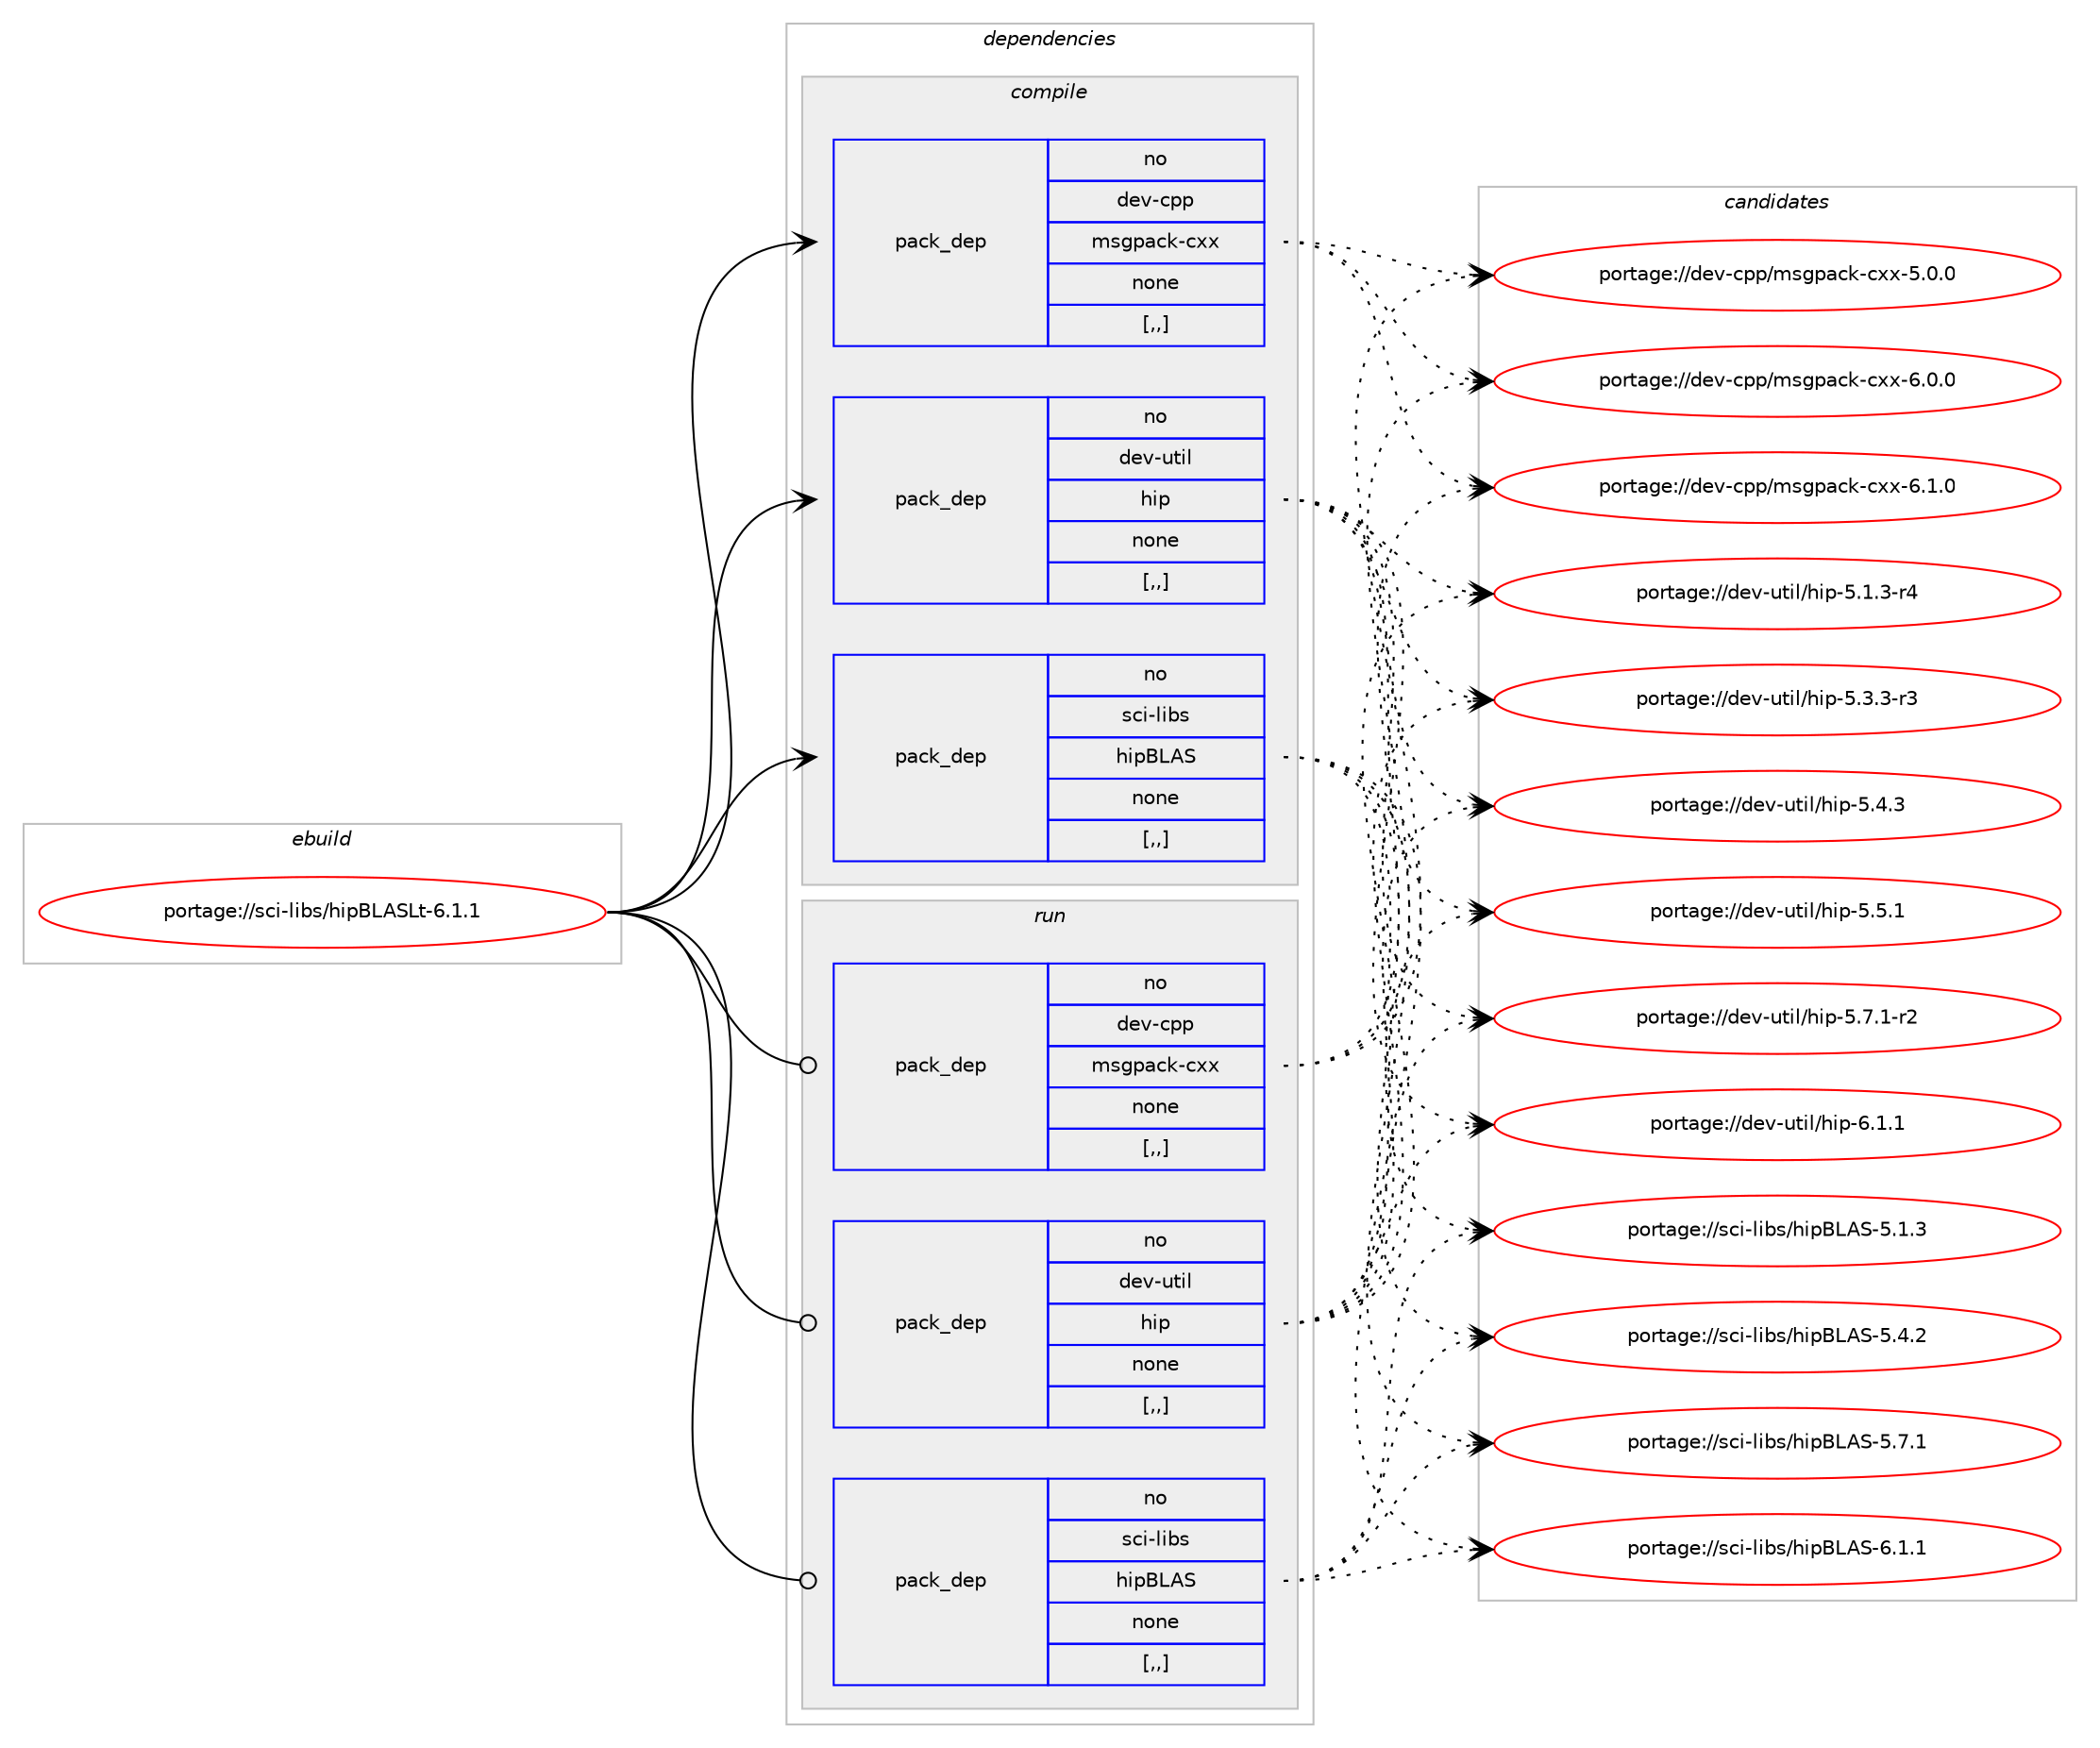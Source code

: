 digraph prolog {

# *************
# Graph options
# *************

newrank=true;
concentrate=true;
compound=true;
graph [rankdir=LR,fontname=Helvetica,fontsize=10,ranksep=1.5];#, ranksep=2.5, nodesep=0.2];
edge  [arrowhead=vee];
node  [fontname=Helvetica,fontsize=10];

# **********
# The ebuild
# **********

subgraph cluster_leftcol {
color=gray;
rank=same;
label=<<i>ebuild</i>>;
id [label="portage://sci-libs/hipBLASLt-6.1.1", color=red, width=4, href="../sci-libs/hipBLASLt-6.1.1.svg"];
}

# ****************
# The dependencies
# ****************

subgraph cluster_midcol {
color=gray;
label=<<i>dependencies</i>>;
subgraph cluster_compile {
fillcolor="#eeeeee";
style=filled;
label=<<i>compile</i>>;
subgraph pack286233 {
dependency392828 [label=<<TABLE BORDER="0" CELLBORDER="1" CELLSPACING="0" CELLPADDING="4" WIDTH="220"><TR><TD ROWSPAN="6" CELLPADDING="30">pack_dep</TD></TR><TR><TD WIDTH="110">no</TD></TR><TR><TD>dev-cpp</TD></TR><TR><TD>msgpack-cxx</TD></TR><TR><TD>none</TD></TR><TR><TD>[,,]</TD></TR></TABLE>>, shape=none, color=blue];
}
id:e -> dependency392828:w [weight=20,style="solid",arrowhead="vee"];
subgraph pack286234 {
dependency392829 [label=<<TABLE BORDER="0" CELLBORDER="1" CELLSPACING="0" CELLPADDING="4" WIDTH="220"><TR><TD ROWSPAN="6" CELLPADDING="30">pack_dep</TD></TR><TR><TD WIDTH="110">no</TD></TR><TR><TD>dev-util</TD></TR><TR><TD>hip</TD></TR><TR><TD>none</TD></TR><TR><TD>[,,]</TD></TR></TABLE>>, shape=none, color=blue];
}
id:e -> dependency392829:w [weight=20,style="solid",arrowhead="vee"];
subgraph pack286235 {
dependency392830 [label=<<TABLE BORDER="0" CELLBORDER="1" CELLSPACING="0" CELLPADDING="4" WIDTH="220"><TR><TD ROWSPAN="6" CELLPADDING="30">pack_dep</TD></TR><TR><TD WIDTH="110">no</TD></TR><TR><TD>sci-libs</TD></TR><TR><TD>hipBLAS</TD></TR><TR><TD>none</TD></TR><TR><TD>[,,]</TD></TR></TABLE>>, shape=none, color=blue];
}
id:e -> dependency392830:w [weight=20,style="solid",arrowhead="vee"];
}
subgraph cluster_compileandrun {
fillcolor="#eeeeee";
style=filled;
label=<<i>compile and run</i>>;
}
subgraph cluster_run {
fillcolor="#eeeeee";
style=filled;
label=<<i>run</i>>;
subgraph pack286236 {
dependency392831 [label=<<TABLE BORDER="0" CELLBORDER="1" CELLSPACING="0" CELLPADDING="4" WIDTH="220"><TR><TD ROWSPAN="6" CELLPADDING="30">pack_dep</TD></TR><TR><TD WIDTH="110">no</TD></TR><TR><TD>dev-cpp</TD></TR><TR><TD>msgpack-cxx</TD></TR><TR><TD>none</TD></TR><TR><TD>[,,]</TD></TR></TABLE>>, shape=none, color=blue];
}
id:e -> dependency392831:w [weight=20,style="solid",arrowhead="odot"];
subgraph pack286237 {
dependency392832 [label=<<TABLE BORDER="0" CELLBORDER="1" CELLSPACING="0" CELLPADDING="4" WIDTH="220"><TR><TD ROWSPAN="6" CELLPADDING="30">pack_dep</TD></TR><TR><TD WIDTH="110">no</TD></TR><TR><TD>dev-util</TD></TR><TR><TD>hip</TD></TR><TR><TD>none</TD></TR><TR><TD>[,,]</TD></TR></TABLE>>, shape=none, color=blue];
}
id:e -> dependency392832:w [weight=20,style="solid",arrowhead="odot"];
subgraph pack286238 {
dependency392833 [label=<<TABLE BORDER="0" CELLBORDER="1" CELLSPACING="0" CELLPADDING="4" WIDTH="220"><TR><TD ROWSPAN="6" CELLPADDING="30">pack_dep</TD></TR><TR><TD WIDTH="110">no</TD></TR><TR><TD>sci-libs</TD></TR><TR><TD>hipBLAS</TD></TR><TR><TD>none</TD></TR><TR><TD>[,,]</TD></TR></TABLE>>, shape=none, color=blue];
}
id:e -> dependency392833:w [weight=20,style="solid",arrowhead="odot"];
}
}

# **************
# The candidates
# **************

subgraph cluster_choices {
rank=same;
color=gray;
label=<<i>candidates</i>>;

subgraph choice286233 {
color=black;
nodesep=1;
choice10010111845991121124710911510311297991074599120120455346484648 [label="portage://dev-cpp/msgpack-cxx-5.0.0", color=red, width=4,href="../dev-cpp/msgpack-cxx-5.0.0.svg"];
choice10010111845991121124710911510311297991074599120120455446484648 [label="portage://dev-cpp/msgpack-cxx-6.0.0", color=red, width=4,href="../dev-cpp/msgpack-cxx-6.0.0.svg"];
choice10010111845991121124710911510311297991074599120120455446494648 [label="portage://dev-cpp/msgpack-cxx-6.1.0", color=red, width=4,href="../dev-cpp/msgpack-cxx-6.1.0.svg"];
dependency392828:e -> choice10010111845991121124710911510311297991074599120120455346484648:w [style=dotted,weight="100"];
dependency392828:e -> choice10010111845991121124710911510311297991074599120120455446484648:w [style=dotted,weight="100"];
dependency392828:e -> choice10010111845991121124710911510311297991074599120120455446494648:w [style=dotted,weight="100"];
}
subgraph choice286234 {
color=black;
nodesep=1;
choice10010111845117116105108471041051124553464946514511452 [label="portage://dev-util/hip-5.1.3-r4", color=red, width=4,href="../dev-util/hip-5.1.3-r4.svg"];
choice10010111845117116105108471041051124553465146514511451 [label="portage://dev-util/hip-5.3.3-r3", color=red, width=4,href="../dev-util/hip-5.3.3-r3.svg"];
choice1001011184511711610510847104105112455346524651 [label="portage://dev-util/hip-5.4.3", color=red, width=4,href="../dev-util/hip-5.4.3.svg"];
choice1001011184511711610510847104105112455346534649 [label="portage://dev-util/hip-5.5.1", color=red, width=4,href="../dev-util/hip-5.5.1.svg"];
choice10010111845117116105108471041051124553465546494511450 [label="portage://dev-util/hip-5.7.1-r2", color=red, width=4,href="../dev-util/hip-5.7.1-r2.svg"];
choice1001011184511711610510847104105112455446494649 [label="portage://dev-util/hip-6.1.1", color=red, width=4,href="../dev-util/hip-6.1.1.svg"];
dependency392829:e -> choice10010111845117116105108471041051124553464946514511452:w [style=dotted,weight="100"];
dependency392829:e -> choice10010111845117116105108471041051124553465146514511451:w [style=dotted,weight="100"];
dependency392829:e -> choice1001011184511711610510847104105112455346524651:w [style=dotted,weight="100"];
dependency392829:e -> choice1001011184511711610510847104105112455346534649:w [style=dotted,weight="100"];
dependency392829:e -> choice10010111845117116105108471041051124553465546494511450:w [style=dotted,weight="100"];
dependency392829:e -> choice1001011184511711610510847104105112455446494649:w [style=dotted,weight="100"];
}
subgraph choice286235 {
color=black;
nodesep=1;
choice1159910545108105981154710410511266766583455346494651 [label="portage://sci-libs/hipBLAS-5.1.3", color=red, width=4,href="../sci-libs/hipBLAS-5.1.3.svg"];
choice1159910545108105981154710410511266766583455346524650 [label="portage://sci-libs/hipBLAS-5.4.2", color=red, width=4,href="../sci-libs/hipBLAS-5.4.2.svg"];
choice1159910545108105981154710410511266766583455346554649 [label="portage://sci-libs/hipBLAS-5.7.1", color=red, width=4,href="../sci-libs/hipBLAS-5.7.1.svg"];
choice1159910545108105981154710410511266766583455446494649 [label="portage://sci-libs/hipBLAS-6.1.1", color=red, width=4,href="../sci-libs/hipBLAS-6.1.1.svg"];
dependency392830:e -> choice1159910545108105981154710410511266766583455346494651:w [style=dotted,weight="100"];
dependency392830:e -> choice1159910545108105981154710410511266766583455346524650:w [style=dotted,weight="100"];
dependency392830:e -> choice1159910545108105981154710410511266766583455346554649:w [style=dotted,weight="100"];
dependency392830:e -> choice1159910545108105981154710410511266766583455446494649:w [style=dotted,weight="100"];
}
subgraph choice286236 {
color=black;
nodesep=1;
choice10010111845991121124710911510311297991074599120120455346484648 [label="portage://dev-cpp/msgpack-cxx-5.0.0", color=red, width=4,href="../dev-cpp/msgpack-cxx-5.0.0.svg"];
choice10010111845991121124710911510311297991074599120120455446484648 [label="portage://dev-cpp/msgpack-cxx-6.0.0", color=red, width=4,href="../dev-cpp/msgpack-cxx-6.0.0.svg"];
choice10010111845991121124710911510311297991074599120120455446494648 [label="portage://dev-cpp/msgpack-cxx-6.1.0", color=red, width=4,href="../dev-cpp/msgpack-cxx-6.1.0.svg"];
dependency392831:e -> choice10010111845991121124710911510311297991074599120120455346484648:w [style=dotted,weight="100"];
dependency392831:e -> choice10010111845991121124710911510311297991074599120120455446484648:w [style=dotted,weight="100"];
dependency392831:e -> choice10010111845991121124710911510311297991074599120120455446494648:w [style=dotted,weight="100"];
}
subgraph choice286237 {
color=black;
nodesep=1;
choice10010111845117116105108471041051124553464946514511452 [label="portage://dev-util/hip-5.1.3-r4", color=red, width=4,href="../dev-util/hip-5.1.3-r4.svg"];
choice10010111845117116105108471041051124553465146514511451 [label="portage://dev-util/hip-5.3.3-r3", color=red, width=4,href="../dev-util/hip-5.3.3-r3.svg"];
choice1001011184511711610510847104105112455346524651 [label="portage://dev-util/hip-5.4.3", color=red, width=4,href="../dev-util/hip-5.4.3.svg"];
choice1001011184511711610510847104105112455346534649 [label="portage://dev-util/hip-5.5.1", color=red, width=4,href="../dev-util/hip-5.5.1.svg"];
choice10010111845117116105108471041051124553465546494511450 [label="portage://dev-util/hip-5.7.1-r2", color=red, width=4,href="../dev-util/hip-5.7.1-r2.svg"];
choice1001011184511711610510847104105112455446494649 [label="portage://dev-util/hip-6.1.1", color=red, width=4,href="../dev-util/hip-6.1.1.svg"];
dependency392832:e -> choice10010111845117116105108471041051124553464946514511452:w [style=dotted,weight="100"];
dependency392832:e -> choice10010111845117116105108471041051124553465146514511451:w [style=dotted,weight="100"];
dependency392832:e -> choice1001011184511711610510847104105112455346524651:w [style=dotted,weight="100"];
dependency392832:e -> choice1001011184511711610510847104105112455346534649:w [style=dotted,weight="100"];
dependency392832:e -> choice10010111845117116105108471041051124553465546494511450:w [style=dotted,weight="100"];
dependency392832:e -> choice1001011184511711610510847104105112455446494649:w [style=dotted,weight="100"];
}
subgraph choice286238 {
color=black;
nodesep=1;
choice1159910545108105981154710410511266766583455346494651 [label="portage://sci-libs/hipBLAS-5.1.3", color=red, width=4,href="../sci-libs/hipBLAS-5.1.3.svg"];
choice1159910545108105981154710410511266766583455346524650 [label="portage://sci-libs/hipBLAS-5.4.2", color=red, width=4,href="../sci-libs/hipBLAS-5.4.2.svg"];
choice1159910545108105981154710410511266766583455346554649 [label="portage://sci-libs/hipBLAS-5.7.1", color=red, width=4,href="../sci-libs/hipBLAS-5.7.1.svg"];
choice1159910545108105981154710410511266766583455446494649 [label="portage://sci-libs/hipBLAS-6.1.1", color=red, width=4,href="../sci-libs/hipBLAS-6.1.1.svg"];
dependency392833:e -> choice1159910545108105981154710410511266766583455346494651:w [style=dotted,weight="100"];
dependency392833:e -> choice1159910545108105981154710410511266766583455346524650:w [style=dotted,weight="100"];
dependency392833:e -> choice1159910545108105981154710410511266766583455346554649:w [style=dotted,weight="100"];
dependency392833:e -> choice1159910545108105981154710410511266766583455446494649:w [style=dotted,weight="100"];
}
}

}
